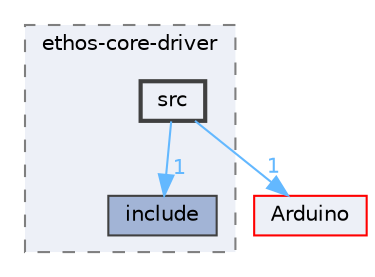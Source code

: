 digraph "Face_Access_inferencing/src/edge-impulse-sdk/porting/ethos-core-driver/src"
{
 // LATEX_PDF_SIZE
  bgcolor="transparent";
  edge [fontname=Helvetica,fontsize=10,labelfontname=Helvetica,labelfontsize=10];
  node [fontname=Helvetica,fontsize=10,shape=box,height=0.2,width=0.4];
  compound=true
  subgraph clusterdir_47b6c47ddaaf11753d297dda6cc5c51b {
    graph [ bgcolor="#edf0f7", pencolor="grey50", label="ethos-core-driver", fontname=Helvetica,fontsize=10 style="filled,dashed", URL="dir_47b6c47ddaaf11753d297dda6cc5c51b.html",tooltip=""]
  dir_48f8bb6d75990809de9c79665ce1dcf9 [label="include", fillcolor="#a2b4d6", color="grey25", style="filled", URL="dir_48f8bb6d75990809de9c79665ce1dcf9.html",tooltip=""];
  dir_cd9743d1db08f0e8dff40a0dade71922 [label="src", fillcolor="#edf0f7", color="grey25", style="filled,bold", URL="dir_cd9743d1db08f0e8dff40a0dade71922.html",tooltip=""];
  }
  dir_a991eec27578c865874ede3d8ec657c2 [label="Arduino", fillcolor="#edf0f7", color="red", style="filled", URL="dir_a991eec27578c865874ede3d8ec657c2.html",tooltip=""];
  dir_cd9743d1db08f0e8dff40a0dade71922->dir_48f8bb6d75990809de9c79665ce1dcf9 [headlabel="1", labeldistance=1.5 headhref="dir_000304_000142.html" href="dir_000304_000142.html" color="steelblue1" fontcolor="steelblue1"];
  dir_cd9743d1db08f0e8dff40a0dade71922->dir_a991eec27578c865874ede3d8ec657c2 [headlabel="1", labeldistance=1.5 headhref="dir_000304_000014.html" href="dir_000304_000014.html" color="steelblue1" fontcolor="steelblue1"];
}
